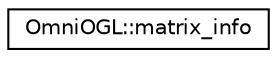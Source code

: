 digraph "Graphical Class Hierarchy"
{
  edge [fontname="Helvetica",fontsize="10",labelfontname="Helvetica",labelfontsize="10"];
  node [fontname="Helvetica",fontsize="10",shape=record];
  rankdir="LR";
  Node1 [label="OmniOGL::matrix_info",height=0.2,width=0.4,color="black", fillcolor="white", style="filled",URL="$struct_omni_o_g_l_1_1matrix__info.html",tooltip="A structure which stores many variables which guide and configure the rendering process. Ultimately the structure is owned by the Scene class and is passed via pointer to various RenObjs&#39; Draw() method during the main rendering loop."];
}
